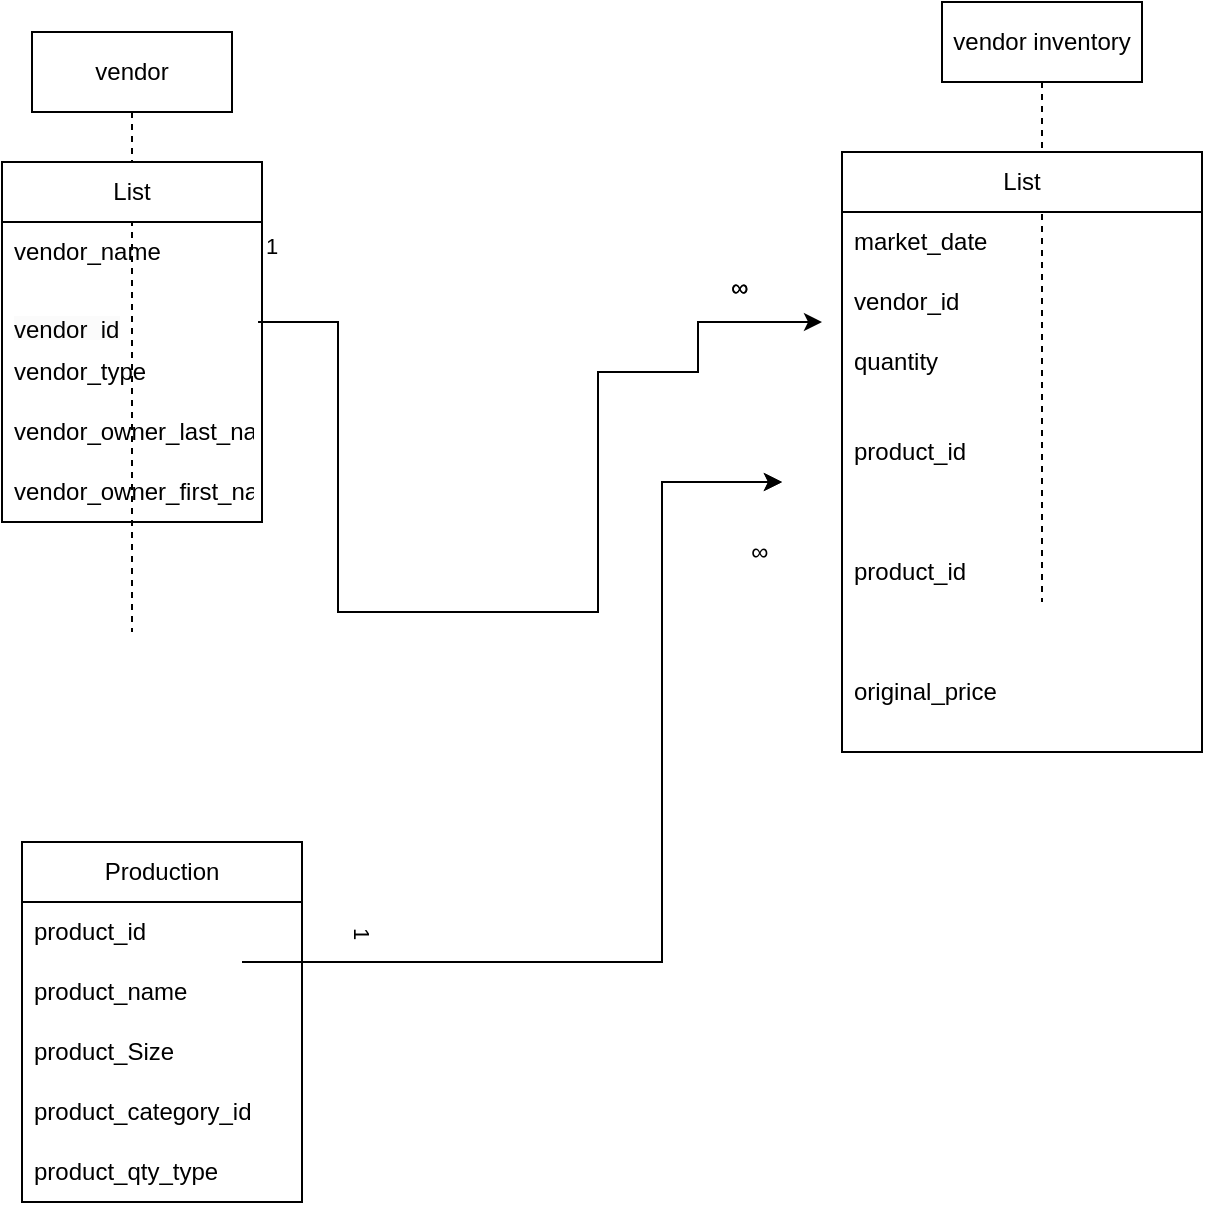 <mxfile version="24.7.16">
  <diagram name="Page-1" id="2YBvvXClWsGukQMizWep">
    <mxGraphModel dx="1434" dy="772" grid="1" gridSize="10" guides="1" tooltips="1" connect="1" arrows="1" fold="1" page="1" pageScale="1" pageWidth="850" pageHeight="1100" math="0" shadow="0">
      <root>
        <mxCell id="0" />
        <mxCell id="1" parent="0" />
        <mxCell id="aM9ryv3xv72pqoxQDRHE-1" value="vendor" style="shape=umlLifeline;perimeter=lifelinePerimeter;whiteSpace=wrap;html=1;container=0;dropTarget=0;collapsible=0;recursiveResize=0;outlineConnect=0;portConstraint=eastwest;newEdgeStyle={&quot;edgeStyle&quot;:&quot;elbowEdgeStyle&quot;,&quot;elbow&quot;:&quot;vertical&quot;,&quot;curved&quot;:0,&quot;rounded&quot;:0};" parent="1" vertex="1">
          <mxGeometry x="45" y="25" width="100" height="300" as="geometry" />
        </mxCell>
        <mxCell id="aM9ryv3xv72pqoxQDRHE-5" value="vendor inventory" style="shape=umlLifeline;perimeter=lifelinePerimeter;whiteSpace=wrap;html=1;container=0;dropTarget=0;collapsible=0;recursiveResize=0;outlineConnect=0;portConstraint=eastwest;newEdgeStyle={&quot;edgeStyle&quot;:&quot;elbowEdgeStyle&quot;,&quot;elbow&quot;:&quot;vertical&quot;,&quot;curved&quot;:0,&quot;rounded&quot;:0};" parent="1" vertex="1">
          <mxGeometry x="500" y="10" width="100" height="300" as="geometry" />
        </mxCell>
        <mxCell id="XHSUDFK24G948MOUBq38-1" value="List" style="swimlane;fontStyle=0;childLayout=stackLayout;horizontal=1;startSize=30;horizontalStack=0;resizeParent=1;resizeParentMax=0;resizeLast=0;collapsible=1;marginBottom=0;whiteSpace=wrap;html=1;" vertex="1" parent="1">
          <mxGeometry x="30" y="90" width="130" height="180" as="geometry" />
        </mxCell>
        <mxCell id="XHSUDFK24G948MOUBq38-2" value="vendor_name" style="text;strokeColor=none;fillColor=none;align=left;verticalAlign=middle;spacingLeft=4;spacingRight=4;overflow=hidden;points=[[0,0.5],[1,0.5]];portConstraint=eastwest;rotatable=0;whiteSpace=wrap;html=1;" vertex="1" parent="XHSUDFK24G948MOUBq38-1">
          <mxGeometry y="30" width="130" height="30" as="geometry" />
        </mxCell>
        <mxCell id="XHSUDFK24G948MOUBq38-18" value="&#xa;&lt;span style=&quot;color: rgb(0, 0, 0); font-family: Helvetica; font-size: 12px; font-style: normal; font-variant-ligatures: normal; font-variant-caps: normal; font-weight: 400; letter-spacing: normal; orphans: 2; text-align: left; text-indent: 0px; text-transform: none; widows: 2; word-spacing: 0px; -webkit-text-stroke-width: 0px; white-space: normal; background-color: rgb(251, 251, 251); text-decoration-thickness: initial; text-decoration-style: initial; text-decoration-color: initial; display: inline !important; float: none;&quot;&gt;vendor_id&lt;/span&gt;&#xa;&#xa;" style="text;strokeColor=none;fillColor=none;align=left;verticalAlign=middle;spacingLeft=4;spacingRight=4;overflow=hidden;points=[[0,0.5],[1,0.5]];portConstraint=eastwest;rotatable=0;whiteSpace=wrap;html=1;" vertex="1" parent="XHSUDFK24G948MOUBq38-1">
          <mxGeometry y="60" width="130" height="30" as="geometry" />
        </mxCell>
        <mxCell id="XHSUDFK24G948MOUBq38-3" value="vendor_type" style="text;strokeColor=none;fillColor=none;align=left;verticalAlign=middle;spacingLeft=4;spacingRight=4;overflow=hidden;points=[[0,0.5],[1,0.5]];portConstraint=eastwest;rotatable=0;whiteSpace=wrap;html=1;" vertex="1" parent="XHSUDFK24G948MOUBq38-1">
          <mxGeometry y="90" width="130" height="30" as="geometry" />
        </mxCell>
        <mxCell id="XHSUDFK24G948MOUBq38-13" value="vendor_owner_last_name" style="text;strokeColor=none;fillColor=none;align=left;verticalAlign=middle;spacingLeft=4;spacingRight=4;overflow=hidden;points=[[0,0.5],[1,0.5]];portConstraint=eastwest;rotatable=0;whiteSpace=wrap;html=1;" vertex="1" parent="XHSUDFK24G948MOUBq38-1">
          <mxGeometry y="120" width="130" height="30" as="geometry" />
        </mxCell>
        <mxCell id="XHSUDFK24G948MOUBq38-4" value="vendor_owner_first_name" style="text;strokeColor=none;fillColor=none;align=left;verticalAlign=middle;spacingLeft=4;spacingRight=4;overflow=hidden;points=[[0,0.5],[1,0.5]];portConstraint=eastwest;rotatable=0;whiteSpace=wrap;html=1;" vertex="1" parent="XHSUDFK24G948MOUBq38-1">
          <mxGeometry y="150" width="130" height="30" as="geometry" />
        </mxCell>
        <mxCell id="XHSUDFK24G948MOUBq38-6" style="edgeStyle=orthogonalEdgeStyle;rounded=0;orthogonalLoop=1;jettySize=auto;html=1;exitX=1;exitY=0.5;exitDx=0;exitDy=0;entryX=0.011;entryY=0.167;entryDx=0;entryDy=0;entryPerimeter=0;" edge="1" parent="1">
          <mxGeometry relative="1" as="geometry">
            <mxPoint x="440" y="170.01" as="targetPoint" />
            <mxPoint x="158.02" y="170" as="sourcePoint" />
            <Array as="points">
              <mxPoint x="198.02" y="170" />
              <mxPoint x="198.02" y="315" />
              <mxPoint x="328.02" y="315" />
              <mxPoint x="328.02" y="195" />
              <mxPoint x="378.02" y="195" />
              <mxPoint x="378.02" y="170" />
            </Array>
          </mxGeometry>
        </mxCell>
        <mxCell id="XHSUDFK24G948MOUBq38-7" value="List" style="swimlane;fontStyle=0;childLayout=stackLayout;horizontal=1;startSize=30;horizontalStack=0;resizeParent=1;resizeParentMax=0;resizeLast=0;collapsible=1;marginBottom=0;whiteSpace=wrap;html=1;" vertex="1" parent="1">
          <mxGeometry x="450" y="85" width="180" height="300" as="geometry" />
        </mxCell>
        <mxCell id="XHSUDFK24G948MOUBq38-8" value="market_date" style="text;strokeColor=none;fillColor=none;align=left;verticalAlign=middle;spacingLeft=4;spacingRight=4;overflow=hidden;points=[[0,0.5],[1,0.5]];portConstraint=eastwest;rotatable=0;whiteSpace=wrap;html=1;" vertex="1" parent="XHSUDFK24G948MOUBq38-7">
          <mxGeometry y="30" width="180" height="30" as="geometry" />
        </mxCell>
        <mxCell id="XHSUDFK24G948MOUBq38-17" value="vendor_id" style="text;strokeColor=none;fillColor=none;align=left;verticalAlign=middle;spacingLeft=4;spacingRight=4;overflow=hidden;points=[[0,0.5],[1,0.5]];portConstraint=eastwest;rotatable=0;whiteSpace=wrap;html=1;" vertex="1" parent="XHSUDFK24G948MOUBq38-7">
          <mxGeometry y="60" width="180" height="30" as="geometry" />
        </mxCell>
        <mxCell id="XHSUDFK24G948MOUBq38-16" value="quantity" style="text;strokeColor=none;fillColor=none;align=left;verticalAlign=middle;spacingLeft=4;spacingRight=4;overflow=hidden;points=[[0,0.5],[1,0.5]];portConstraint=eastwest;rotatable=0;whiteSpace=wrap;html=1;" vertex="1" parent="XHSUDFK24G948MOUBq38-7">
          <mxGeometry y="90" width="180" height="30" as="geometry" />
        </mxCell>
        <mxCell id="XHSUDFK24G948MOUBq38-41" value="product_id" style="text;strokeColor=none;fillColor=none;align=left;verticalAlign=middle;spacingLeft=4;spacingRight=4;overflow=hidden;points=[[0,0.5],[1,0.5]];portConstraint=eastwest;rotatable=0;whiteSpace=wrap;html=1;" vertex="1" parent="XHSUDFK24G948MOUBq38-7">
          <mxGeometry y="120" width="180" height="60" as="geometry" />
        </mxCell>
        <mxCell id="XHSUDFK24G948MOUBq38-10" value="product_id" style="text;strokeColor=none;fillColor=none;align=left;verticalAlign=middle;spacingLeft=4;spacingRight=4;overflow=hidden;points=[[0,0.5],[1,0.5]];portConstraint=eastwest;rotatable=0;whiteSpace=wrap;html=1;" vertex="1" parent="XHSUDFK24G948MOUBq38-7">
          <mxGeometry y="180" width="180" height="60" as="geometry" />
        </mxCell>
        <mxCell id="XHSUDFK24G948MOUBq38-15" value="original_price" style="text;strokeColor=none;fillColor=none;align=left;verticalAlign=middle;spacingLeft=4;spacingRight=4;overflow=hidden;points=[[0,0.5],[1,0.5]];portConstraint=eastwest;rotatable=0;whiteSpace=wrap;html=1;" vertex="1" parent="XHSUDFK24G948MOUBq38-7">
          <mxGeometry y="240" width="180" height="60" as="geometry" />
        </mxCell>
        <mxCell id="XHSUDFK24G948MOUBq38-20" value="Production" style="swimlane;fontStyle=0;childLayout=stackLayout;horizontal=1;startSize=30;horizontalStack=0;resizeParent=1;resizeParentMax=0;resizeLast=0;collapsible=1;marginBottom=0;whiteSpace=wrap;html=1;" vertex="1" parent="1">
          <mxGeometry x="40" y="430" width="140" height="180" as="geometry" />
        </mxCell>
        <mxCell id="XHSUDFK24G948MOUBq38-21" value="product_id" style="text;strokeColor=none;fillColor=none;align=left;verticalAlign=middle;spacingLeft=4;spacingRight=4;overflow=hidden;points=[[0,0.5],[1,0.5]];portConstraint=eastwest;rotatable=0;whiteSpace=wrap;html=1;" vertex="1" parent="XHSUDFK24G948MOUBq38-20">
          <mxGeometry y="30" width="140" height="30" as="geometry" />
        </mxCell>
        <mxCell id="XHSUDFK24G948MOUBq38-22" value="product_name" style="text;strokeColor=none;fillColor=none;align=left;verticalAlign=middle;spacingLeft=4;spacingRight=4;overflow=hidden;points=[[0,0.5],[1,0.5]];portConstraint=eastwest;rotatable=0;whiteSpace=wrap;html=1;" vertex="1" parent="XHSUDFK24G948MOUBq38-20">
          <mxGeometry y="60" width="140" height="30" as="geometry" />
        </mxCell>
        <mxCell id="XHSUDFK24G948MOUBq38-39" value="product_Size" style="text;strokeColor=none;fillColor=none;align=left;verticalAlign=middle;spacingLeft=4;spacingRight=4;overflow=hidden;points=[[0,0.5],[1,0.5]];portConstraint=eastwest;rotatable=0;whiteSpace=wrap;html=1;" vertex="1" parent="XHSUDFK24G948MOUBq38-20">
          <mxGeometry y="90" width="140" height="30" as="geometry" />
        </mxCell>
        <mxCell id="XHSUDFK24G948MOUBq38-23" value="product_category_id" style="text;strokeColor=none;fillColor=none;align=left;verticalAlign=middle;spacingLeft=4;spacingRight=4;overflow=hidden;points=[[0,0.5],[1,0.5]];portConstraint=eastwest;rotatable=0;whiteSpace=wrap;html=1;" vertex="1" parent="XHSUDFK24G948MOUBq38-20">
          <mxGeometry y="120" width="140" height="30" as="geometry" />
        </mxCell>
        <mxCell id="XHSUDFK24G948MOUBq38-40" value="product_qty_type" style="text;strokeColor=none;fillColor=none;align=left;verticalAlign=middle;spacingLeft=4;spacingRight=4;overflow=hidden;points=[[0,0.5],[1,0.5]];portConstraint=eastwest;rotatable=0;whiteSpace=wrap;html=1;" vertex="1" parent="XHSUDFK24G948MOUBq38-20">
          <mxGeometry y="150" width="140" height="30" as="geometry" />
        </mxCell>
        <mxCell id="XHSUDFK24G948MOUBq38-37" value="∞&amp;nbsp;&lt;strong&gt;&lt;/strong&gt;" style="text;html=1;align=center;verticalAlign=middle;resizable=0;points=[];autosize=1;strokeColor=none;fillColor=none;" vertex="1" parent="1">
          <mxGeometry x="380" y="138" width="40" height="30" as="geometry" />
        </mxCell>
        <mxCell id="XHSUDFK24G948MOUBq38-38" value="&lt;span style=&quot;color: rgb(0, 0, 0); font-family: Helvetica; font-size: 11px; font-style: normal; font-variant-ligatures: normal; font-variant-caps: normal; font-weight: 400; letter-spacing: normal; orphans: 2; text-align: center; text-indent: 0px; text-transform: none; widows: 2; word-spacing: 0px; -webkit-text-stroke-width: 0px; white-space: nowrap; background-color: rgb(255, 255, 255); text-decoration-thickness: initial; text-decoration-style: initial; text-decoration-color: initial; display: inline !important; float: none;&quot;&gt;1&lt;/span&gt;" style="text;whiteSpace=wrap;html=1;" vertex="1" parent="1">
          <mxGeometry x="160" y="118" width="50" height="50" as="geometry" />
        </mxCell>
        <mxCell id="XHSUDFK24G948MOUBq38-34" style="edgeStyle=orthogonalEdgeStyle;rounded=0;orthogonalLoop=1;jettySize=auto;html=1;" edge="1" parent="1">
          <mxGeometry relative="1" as="geometry">
            <mxPoint x="420" y="250" as="targetPoint" />
            <mxPoint x="150" y="490" as="sourcePoint" />
            <Array as="points">
              <mxPoint x="360" y="490" />
              <mxPoint x="360" y="250" />
            </Array>
          </mxGeometry>
        </mxCell>
        <mxCell id="XHSUDFK24G948MOUBq38-42" style="edgeStyle=orthogonalEdgeStyle;rounded=0;orthogonalLoop=1;jettySize=auto;html=1;" edge="1" parent="1">
          <mxGeometry relative="1" as="geometry">
            <mxPoint x="420" y="250" as="targetPoint" />
            <mxPoint x="150" y="490" as="sourcePoint" />
            <Array as="points">
              <mxPoint x="360" y="490" />
              <mxPoint x="360" y="250" />
            </Array>
          </mxGeometry>
        </mxCell>
        <mxCell id="XHSUDFK24G948MOUBq38-43" value="1" style="edgeLabel;html=1;align=center;verticalAlign=middle;resizable=0;points=[];rotation=90;" vertex="1" connectable="0" parent="XHSUDFK24G948MOUBq38-42">
          <mxGeometry x="0.977" y="-4" relative="1" as="geometry">
            <mxPoint x="-204" y="221" as="offset" />
          </mxGeometry>
        </mxCell>
        <mxCell id="XHSUDFK24G948MOUBq38-44" value="∞&amp;nbsp;&lt;strong&gt;&lt;/strong&gt;" style="text;html=1;align=center;verticalAlign=middle;resizable=0;points=[];autosize=1;strokeColor=none;fillColor=none;" vertex="1" parent="1">
          <mxGeometry x="380" y="138" width="40" height="30" as="geometry" />
        </mxCell>
        <mxCell id="XHSUDFK24G948MOUBq38-45" value="∞&amp;nbsp;&lt;strong&gt;&lt;/strong&gt;" style="text;html=1;align=center;verticalAlign=middle;resizable=0;points=[];autosize=1;strokeColor=none;fillColor=none;" vertex="1" parent="1">
          <mxGeometry x="390" y="270" width="40" height="30" as="geometry" />
        </mxCell>
      </root>
    </mxGraphModel>
  </diagram>
</mxfile>
